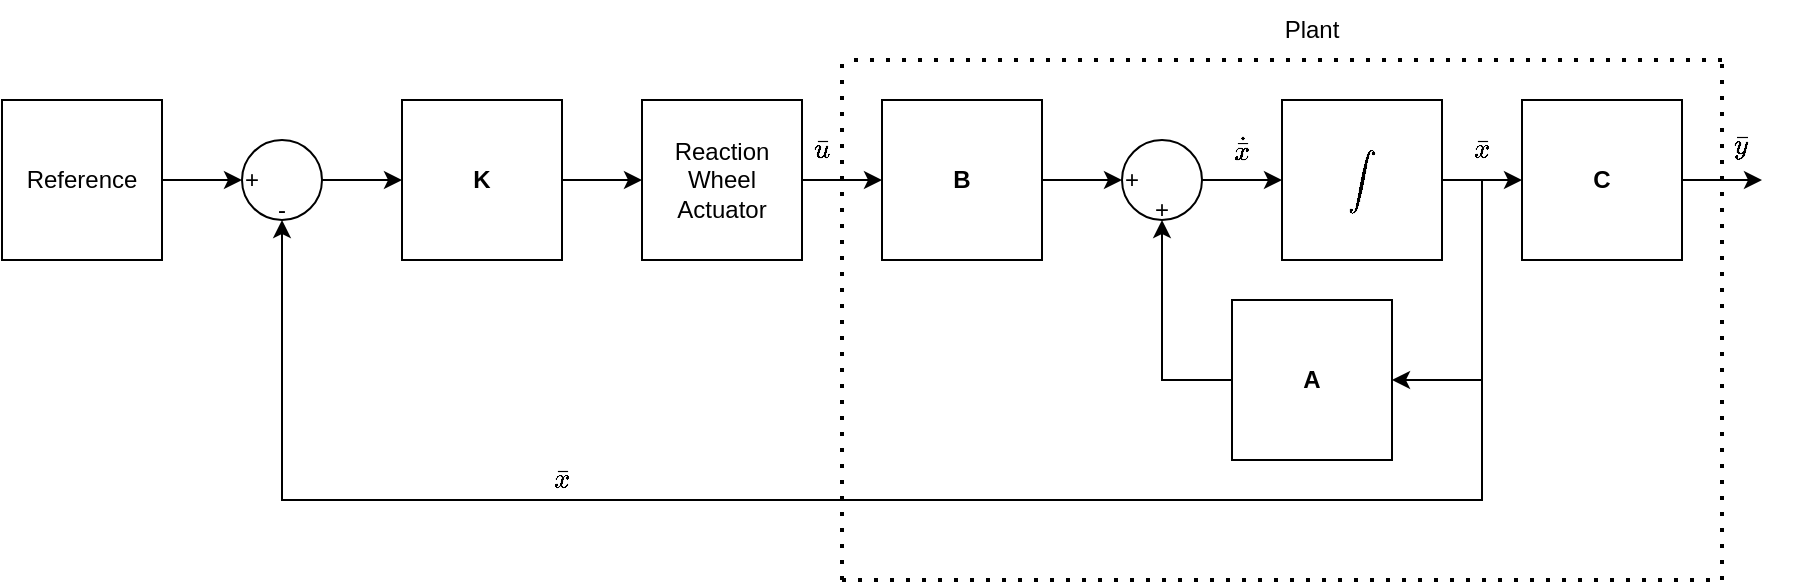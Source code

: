 <mxfile version="24.8.4">
  <diagram name="Page-1" id="poV_U72_nrJcTHgh7RKO">
    <mxGraphModel dx="1856" dy="290" grid="1" gridSize="10" guides="1" tooltips="1" connect="1" arrows="1" fold="1" page="0" pageScale="1" pageWidth="850" pageHeight="1100" math="1" shadow="0">
      <root>
        <mxCell id="0" />
        <mxCell id="1" parent="0" />
        <mxCell id="gdhejjGzFptjKmsVGMB8-23" style="edgeStyle=none;rounded=0;orthogonalLoop=1;jettySize=auto;html=1;entryX=0.5;entryY=1;entryDx=0;entryDy=0;elbow=vertical;" edge="1" parent="1" source="gdhejjGzFptjKmsVGMB8-1" target="gdhejjGzFptjKmsVGMB8-11">
          <mxGeometry relative="1" as="geometry">
            <Array as="points">
              <mxPoint x="140" y="600" />
            </Array>
          </mxGeometry>
        </mxCell>
        <mxCell id="gdhejjGzFptjKmsVGMB8-1" value="&lt;b&gt;A&lt;/b&gt;" style="rounded=0;whiteSpace=wrap;html=1;" vertex="1" parent="1">
          <mxGeometry x="175" y="560" width="80" height="80" as="geometry" />
        </mxCell>
        <mxCell id="gdhejjGzFptjKmsVGMB8-10" style="edgeStyle=orthogonalEdgeStyle;rounded=0;orthogonalLoop=1;jettySize=auto;html=1;entryX=0;entryY=0.5;entryDx=0;entryDy=0;" edge="1" parent="1" source="gdhejjGzFptjKmsVGMB8-2" target="gdhejjGzFptjKmsVGMB8-6">
          <mxGeometry relative="1" as="geometry" />
        </mxCell>
        <mxCell id="gdhejjGzFptjKmsVGMB8-2" value="&lt;b&gt;B&lt;/b&gt;" style="whiteSpace=wrap;html=1;aspect=fixed;" vertex="1" parent="1">
          <mxGeometry y="460" width="80" height="80" as="geometry" />
        </mxCell>
        <mxCell id="gdhejjGzFptjKmsVGMB8-13" value="" style="edgeStyle=orthogonalEdgeStyle;rounded=0;orthogonalLoop=1;jettySize=auto;html=1;" edge="1" parent="1" source="gdhejjGzFptjKmsVGMB8-4" target="gdhejjGzFptjKmsVGMB8-12">
          <mxGeometry relative="1" as="geometry" />
        </mxCell>
        <mxCell id="gdhejjGzFptjKmsVGMB8-4" value="" style="ellipse;whiteSpace=wrap;html=1;aspect=fixed;" vertex="1" parent="1">
          <mxGeometry x="120" y="480" width="40" height="40" as="geometry" />
        </mxCell>
        <mxCell id="gdhejjGzFptjKmsVGMB8-6" value="+" style="text;html=1;align=center;verticalAlign=middle;whiteSpace=wrap;rounded=0;" vertex="1" parent="1">
          <mxGeometry x="120" y="495" width="10" height="10" as="geometry" />
        </mxCell>
        <mxCell id="gdhejjGzFptjKmsVGMB8-11" value="+" style="text;html=1;align=center;verticalAlign=middle;whiteSpace=wrap;rounded=0;" vertex="1" parent="1">
          <mxGeometry x="135" y="510" width="10" height="10" as="geometry" />
        </mxCell>
        <mxCell id="gdhejjGzFptjKmsVGMB8-15" value="" style="edgeStyle=orthogonalEdgeStyle;rounded=0;orthogonalLoop=1;jettySize=auto;html=1;" edge="1" parent="1" source="gdhejjGzFptjKmsVGMB8-12" target="gdhejjGzFptjKmsVGMB8-14">
          <mxGeometry relative="1" as="geometry" />
        </mxCell>
        <mxCell id="gdhejjGzFptjKmsVGMB8-12" value="$$\int$$" style="whiteSpace=wrap;html=1;aspect=fixed;" vertex="1" parent="1">
          <mxGeometry x="200" y="460" width="80" height="80" as="geometry" />
        </mxCell>
        <mxCell id="gdhejjGzFptjKmsVGMB8-29" style="edgeStyle=none;rounded=0;orthogonalLoop=1;jettySize=auto;html=1;elbow=vertical;" edge="1" parent="1" source="gdhejjGzFptjKmsVGMB8-14">
          <mxGeometry relative="1" as="geometry">
            <mxPoint x="440" y="500" as="targetPoint" />
          </mxGeometry>
        </mxCell>
        <mxCell id="gdhejjGzFptjKmsVGMB8-14" value="&lt;b&gt;C&lt;/b&gt;" style="whiteSpace=wrap;html=1;aspect=fixed;" vertex="1" parent="1">
          <mxGeometry x="320" y="460" width="80" height="80" as="geometry" />
        </mxCell>
        <mxCell id="gdhejjGzFptjKmsVGMB8-25" value="$$\dot{\bar{x}}$$" style="text;html=1;align=center;verticalAlign=middle;whiteSpace=wrap;rounded=0;" vertex="1" parent="1">
          <mxGeometry x="170" y="475" width="20" height="20" as="geometry" />
        </mxCell>
        <mxCell id="gdhejjGzFptjKmsVGMB8-26" value="$$\bar{x}$$" style="text;html=1;align=center;verticalAlign=middle;whiteSpace=wrap;rounded=0;" vertex="1" parent="1">
          <mxGeometry x="290" y="475" width="20" height="20" as="geometry" />
        </mxCell>
        <mxCell id="gdhejjGzFptjKmsVGMB8-28" value="$$\bar{y}$$" style="text;html=1;align=center;verticalAlign=middle;whiteSpace=wrap;rounded=0;" vertex="1" parent="1">
          <mxGeometry x="420" y="475" width="20" height="15" as="geometry" />
        </mxCell>
        <mxCell id="gdhejjGzFptjKmsVGMB8-31" value="" style="endArrow=classic;html=1;rounded=0;elbow=vertical;entryX=1;entryY=0.5;entryDx=0;entryDy=0;" edge="1" parent="1" target="gdhejjGzFptjKmsVGMB8-1">
          <mxGeometry width="50" height="50" relative="1" as="geometry">
            <mxPoint x="300" y="500" as="sourcePoint" />
            <mxPoint x="260" y="520" as="targetPoint" />
            <Array as="points">
              <mxPoint x="300" y="600" />
            </Array>
          </mxGeometry>
        </mxCell>
        <mxCell id="gdhejjGzFptjKmsVGMB8-37" value="" style="edgeStyle=none;rounded=0;orthogonalLoop=1;jettySize=auto;html=1;elbow=vertical;" edge="1" parent="1" source="gdhejjGzFptjKmsVGMB8-35" target="gdhejjGzFptjKmsVGMB8-36">
          <mxGeometry relative="1" as="geometry" />
        </mxCell>
        <mxCell id="gdhejjGzFptjKmsVGMB8-35" value="Reference" style="whiteSpace=wrap;html=1;aspect=fixed;" vertex="1" parent="1">
          <mxGeometry x="-440" y="460" width="80" height="80" as="geometry" />
        </mxCell>
        <mxCell id="gdhejjGzFptjKmsVGMB8-51" value="" style="edgeStyle=none;rounded=0;orthogonalLoop=1;jettySize=auto;html=1;elbow=vertical;" edge="1" parent="1" source="gdhejjGzFptjKmsVGMB8-36" target="gdhejjGzFptjKmsVGMB8-49">
          <mxGeometry relative="1" as="geometry" />
        </mxCell>
        <mxCell id="gdhejjGzFptjKmsVGMB8-36" value="" style="ellipse;whiteSpace=wrap;html=1;aspect=fixed;" vertex="1" parent="1">
          <mxGeometry x="-320" y="480" width="40" height="40" as="geometry" />
        </mxCell>
        <mxCell id="gdhejjGzFptjKmsVGMB8-38" value="+" style="text;html=1;align=center;verticalAlign=middle;whiteSpace=wrap;rounded=0;" vertex="1" parent="1">
          <mxGeometry x="-320" y="495" width="10" height="10" as="geometry" />
        </mxCell>
        <mxCell id="gdhejjGzFptjKmsVGMB8-39" value="-" style="text;html=1;align=center;verticalAlign=middle;whiteSpace=wrap;rounded=0;" vertex="1" parent="1">
          <mxGeometry x="-305" y="510" width="10" height="10" as="geometry" />
        </mxCell>
        <mxCell id="gdhejjGzFptjKmsVGMB8-46" value="$$\bar{u}$$" style="text;html=1;align=center;verticalAlign=middle;whiteSpace=wrap;rounded=0;" vertex="1" parent="1">
          <mxGeometry x="-40" y="475" width="20" height="20" as="geometry" />
        </mxCell>
        <mxCell id="gdhejjGzFptjKmsVGMB8-48" value="" style="edgeStyle=none;rounded=0;orthogonalLoop=1;jettySize=auto;html=1;elbow=vertical;" edge="1" parent="1" source="gdhejjGzFptjKmsVGMB8-47" target="gdhejjGzFptjKmsVGMB8-2">
          <mxGeometry relative="1" as="geometry" />
        </mxCell>
        <mxCell id="gdhejjGzFptjKmsVGMB8-47" value="Reaction Wheel Actuator" style="whiteSpace=wrap;html=1;aspect=fixed;" vertex="1" parent="1">
          <mxGeometry x="-120" y="460" width="80" height="80" as="geometry" />
        </mxCell>
        <mxCell id="gdhejjGzFptjKmsVGMB8-50" value="" style="edgeStyle=none;rounded=0;orthogonalLoop=1;jettySize=auto;html=1;elbow=vertical;" edge="1" parent="1" source="gdhejjGzFptjKmsVGMB8-49" target="gdhejjGzFptjKmsVGMB8-47">
          <mxGeometry relative="1" as="geometry" />
        </mxCell>
        <mxCell id="gdhejjGzFptjKmsVGMB8-49" value="&lt;b&gt;K&lt;/b&gt;" style="whiteSpace=wrap;html=1;aspect=fixed;" vertex="1" parent="1">
          <mxGeometry x="-240" y="460" width="80" height="80" as="geometry" />
        </mxCell>
        <mxCell id="gdhejjGzFptjKmsVGMB8-52" value="" style="endArrow=classic;html=1;rounded=0;elbow=vertical;entryX=0.5;entryY=1;entryDx=0;entryDy=0;" edge="1" parent="1" target="gdhejjGzFptjKmsVGMB8-39">
          <mxGeometry width="50" height="50" relative="1" as="geometry">
            <mxPoint x="300" y="600" as="sourcePoint" />
            <mxPoint x="-50" y="690" as="targetPoint" />
            <Array as="points">
              <mxPoint x="300" y="660" />
              <mxPoint x="-300" y="660" />
            </Array>
          </mxGeometry>
        </mxCell>
        <mxCell id="gdhejjGzFptjKmsVGMB8-53" value="$$\bar{x}$$" style="text;html=1;align=center;verticalAlign=middle;whiteSpace=wrap;rounded=0;" vertex="1" parent="1">
          <mxGeometry x="-170" y="640" width="20" height="20" as="geometry" />
        </mxCell>
        <mxCell id="gdhejjGzFptjKmsVGMB8-57" value="" style="endArrow=none;dashed=1;html=1;dashPattern=1 3;strokeWidth=2;rounded=0;elbow=vertical;" edge="1" parent="1">
          <mxGeometry width="50" height="50" relative="1" as="geometry">
            <mxPoint x="-20" y="700" as="sourcePoint" />
            <mxPoint x="-20" y="440" as="targetPoint" />
          </mxGeometry>
        </mxCell>
        <mxCell id="gdhejjGzFptjKmsVGMB8-58" value="" style="endArrow=none;dashed=1;html=1;dashPattern=1 3;strokeWidth=2;rounded=0;elbow=vertical;" edge="1" parent="1">
          <mxGeometry width="50" height="50" relative="1" as="geometry">
            <mxPoint x="420" y="440" as="sourcePoint" />
            <mxPoint x="-20" y="440" as="targetPoint" />
          </mxGeometry>
        </mxCell>
        <mxCell id="gdhejjGzFptjKmsVGMB8-59" value="" style="endArrow=none;dashed=1;html=1;dashPattern=1 3;strokeWidth=2;rounded=0;elbow=vertical;" edge="1" parent="1">
          <mxGeometry width="50" height="50" relative="1" as="geometry">
            <mxPoint x="420" y="700" as="sourcePoint" />
            <mxPoint x="420" y="440" as="targetPoint" />
          </mxGeometry>
        </mxCell>
        <mxCell id="gdhejjGzFptjKmsVGMB8-60" value="" style="endArrow=none;dashed=1;html=1;dashPattern=1 3;strokeWidth=2;rounded=0;elbow=vertical;" edge="1" parent="1">
          <mxGeometry width="50" height="50" relative="1" as="geometry">
            <mxPoint x="-20" y="700" as="sourcePoint" />
            <mxPoint x="420" y="700" as="targetPoint" />
          </mxGeometry>
        </mxCell>
        <mxCell id="gdhejjGzFptjKmsVGMB8-61" value="Plant" style="text;html=1;align=center;verticalAlign=middle;whiteSpace=wrap;rounded=0;" vertex="1" parent="1">
          <mxGeometry x="185" y="410" width="60" height="30" as="geometry" />
        </mxCell>
      </root>
    </mxGraphModel>
  </diagram>
</mxfile>
